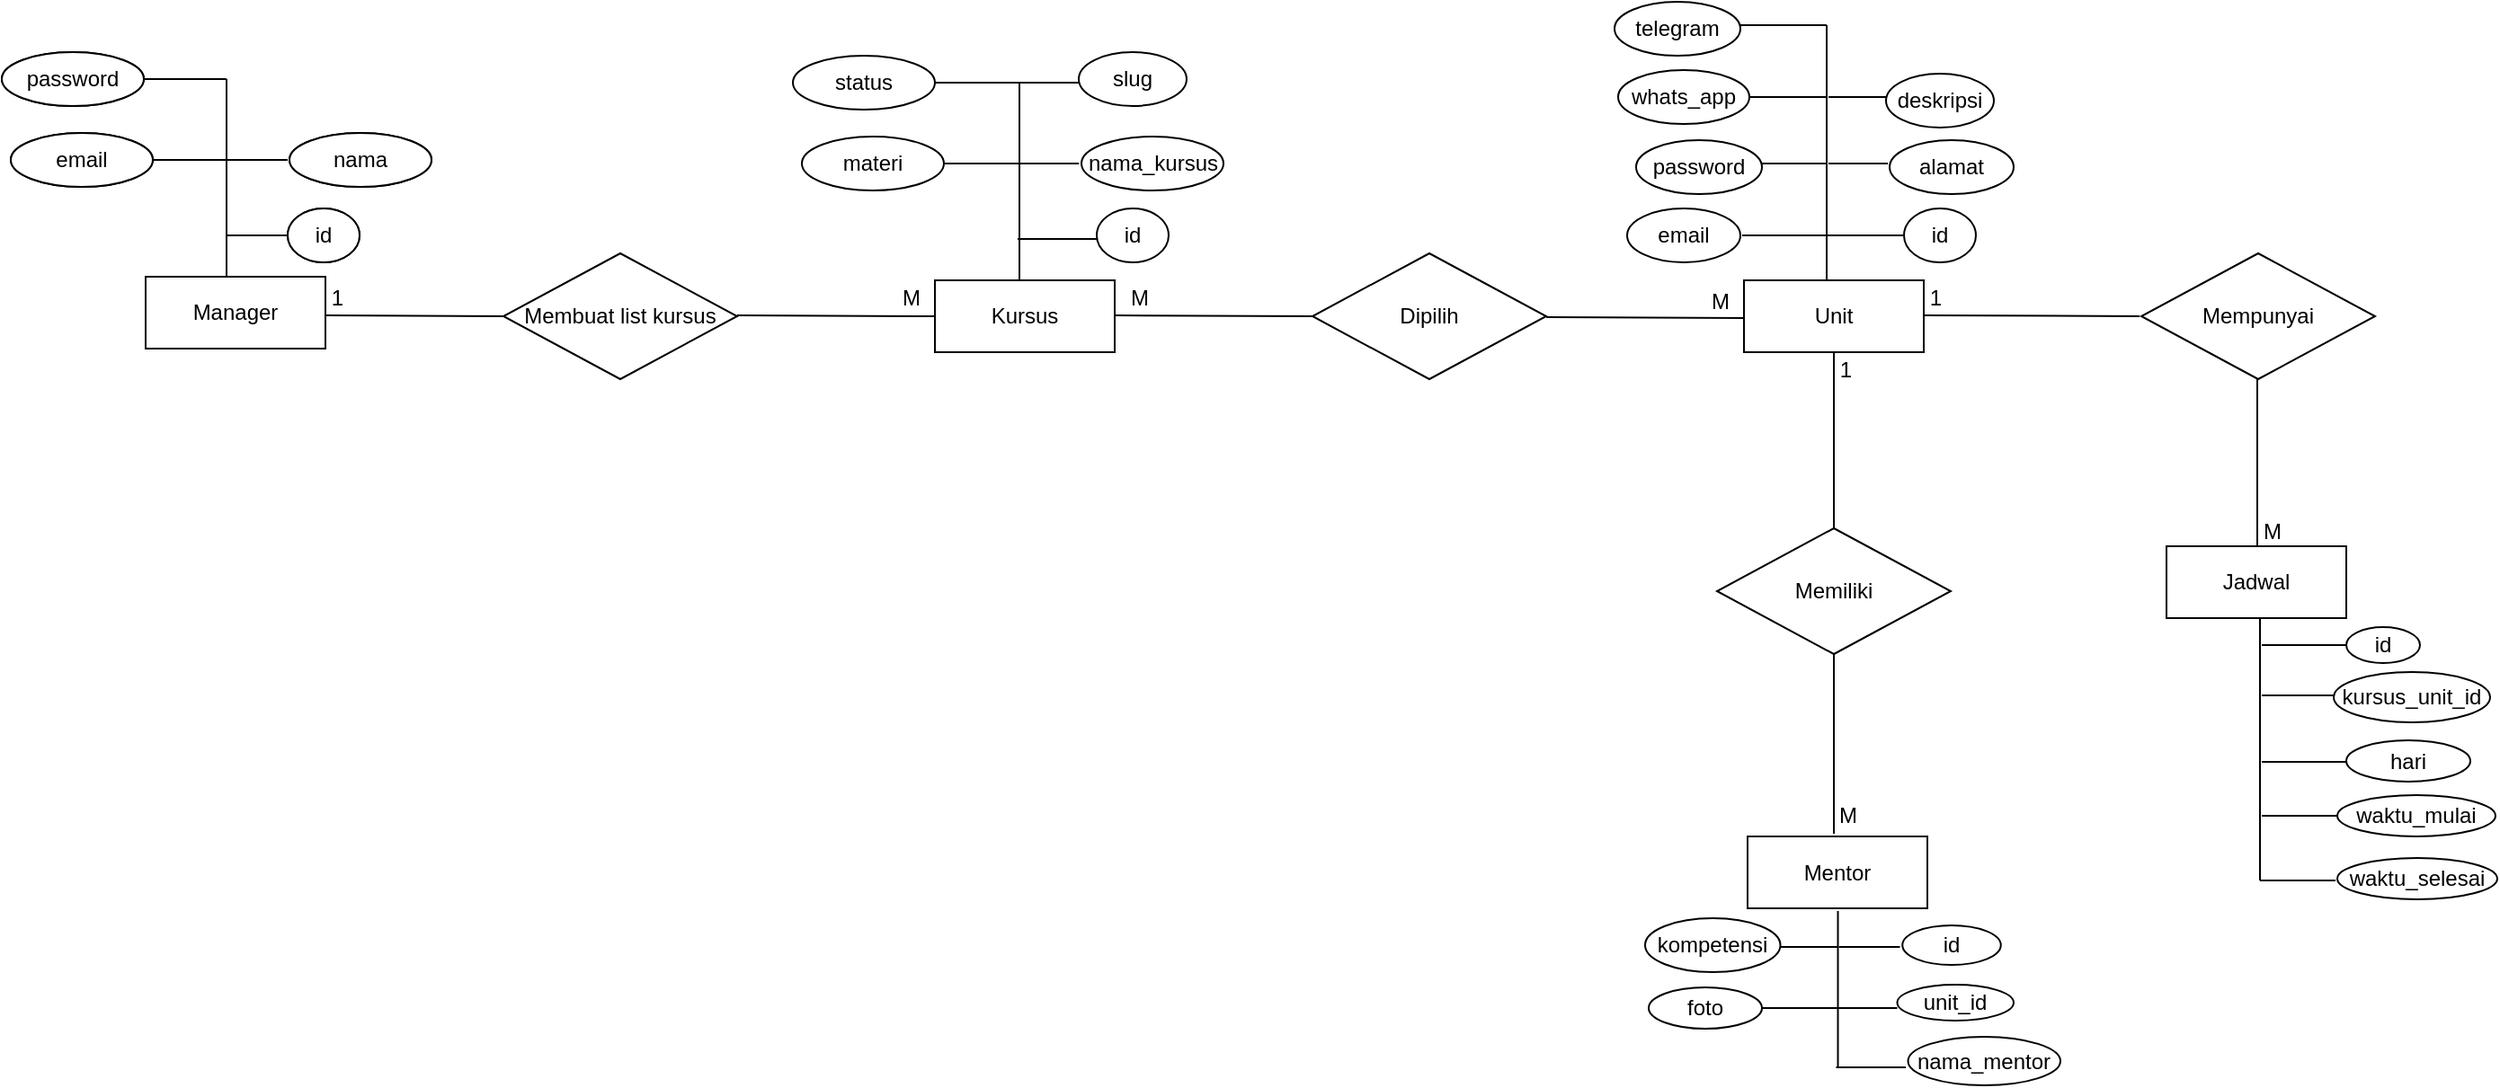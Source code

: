 <mxfile version="14.9.5" type="github">
  <diagram id="R2lEEEUBdFMjLlhIrx00" name="Page-1">
    <mxGraphModel dx="868" dy="460" grid="1" gridSize="10" guides="1" tooltips="1" connect="1" arrows="1" fold="1" page="1" pageScale="1" pageWidth="850" pageHeight="1100" math="0" shadow="0" extFonts="Permanent Marker^https://fonts.googleapis.com/css?family=Permanent+Marker">
      <root>
        <mxCell id="0" />
        <mxCell id="1" parent="0" />
        <mxCell id="ggTeY2CvKrcmnO82u_cy-2" value="Manager" style="whiteSpace=wrap;html=1;align=center;" vertex="1" parent="1">
          <mxGeometry x="151" y="190" width="100" height="40" as="geometry" />
        </mxCell>
        <mxCell id="ggTeY2CvKrcmnO82u_cy-7" value="" style="line;strokeWidth=1;direction=south;html=1;" vertex="1" parent="1">
          <mxGeometry x="191" y="80" width="10" height="110" as="geometry" />
        </mxCell>
        <mxCell id="ggTeY2CvKrcmnO82u_cy-8" value="" style="endArrow=none;html=1;rounded=0;" edge="1" parent="1">
          <mxGeometry relative="1" as="geometry">
            <mxPoint x="350" y="212" as="sourcePoint" />
            <mxPoint x="251" y="211.5" as="targetPoint" />
          </mxGeometry>
        </mxCell>
        <mxCell id="ggTeY2CvKrcmnO82u_cy-9" value="1" style="resizable=0;html=1;align=right;verticalAlign=bottom;" connectable="0" vertex="1" parent="ggTeY2CvKrcmnO82u_cy-8">
          <mxGeometry x="1" relative="1" as="geometry">
            <mxPoint x="10" y="-1" as="offset" />
          </mxGeometry>
        </mxCell>
        <mxCell id="ggTeY2CvKrcmnO82u_cy-10" value="" style="line;strokeWidth=1;rotatable=0;dashed=0;labelPosition=right;align=left;verticalAlign=middle;spacingTop=0;spacingLeft=6;points=[];portConstraint=eastwest;" vertex="1" parent="1">
          <mxGeometry x="196" y="162" width="44" height="10" as="geometry" />
        </mxCell>
        <mxCell id="ggTeY2CvKrcmnO82u_cy-12" value="" style="line;strokeWidth=1;rotatable=0;dashed=0;labelPosition=right;align=left;verticalAlign=middle;spacingTop=0;spacingLeft=6;points=[];portConstraint=eastwest;" vertex="1" parent="1">
          <mxGeometry x="150" y="120" width="55" height="10" as="geometry" />
        </mxCell>
        <mxCell id="ggTeY2CvKrcmnO82u_cy-13" value="" style="line;strokeWidth=1;rotatable=0;dashed=0;labelPosition=right;align=left;verticalAlign=middle;spacingTop=0;spacingLeft=6;points=[];portConstraint=eastwest;" vertex="1" parent="1">
          <mxGeometry x="196" y="120" width="34" height="10" as="geometry" />
        </mxCell>
        <mxCell id="ggTeY2CvKrcmnO82u_cy-14" value="" style="line;strokeWidth=1;rotatable=0;dashed=0;labelPosition=right;align=left;verticalAlign=middle;spacingTop=0;spacingLeft=6;points=[];portConstraint=eastwest;" vertex="1" parent="1">
          <mxGeometry x="150" y="75" width="46" height="10" as="geometry" />
        </mxCell>
        <mxCell id="ggTeY2CvKrcmnO82u_cy-15" value="password" style="ellipse;whiteSpace=wrap;html=1;align=center;strokeWidth=1;" vertex="1" parent="1">
          <mxGeometry x="71" y="65" width="79" height="30" as="geometry" />
        </mxCell>
        <mxCell id="ggTeY2CvKrcmnO82u_cy-16" value="id" style="ellipse;whiteSpace=wrap;html=1;align=center;strokeWidth=1;" vertex="1" parent="1">
          <mxGeometry x="230" y="152" width="40" height="30" as="geometry" />
        </mxCell>
        <mxCell id="ggTeY2CvKrcmnO82u_cy-18" value="nama" style="ellipse;whiteSpace=wrap;html=1;align=center;strokeWidth=1;" vertex="1" parent="1">
          <mxGeometry x="231" y="110" width="79" height="30" as="geometry" />
        </mxCell>
        <mxCell id="ggTeY2CvKrcmnO82u_cy-21" value="email" style="ellipse;whiteSpace=wrap;html=1;align=center;strokeWidth=1;" vertex="1" parent="1">
          <mxGeometry x="76" y="110" width="79" height="30" as="geometry" />
        </mxCell>
        <mxCell id="ggTeY2CvKrcmnO82u_cy-26" value="Membuat list kursus" style="shape=rhombus;perimeter=rhombusPerimeter;whiteSpace=wrap;html=1;align=center;strokeWidth=1;" vertex="1" parent="1">
          <mxGeometry x="350" y="177" width="130" height="70" as="geometry" />
        </mxCell>
        <mxCell id="ggTeY2CvKrcmnO82u_cy-29" value="" style="endArrow=none;html=1;rounded=0;" edge="1" parent="1">
          <mxGeometry relative="1" as="geometry">
            <mxPoint x="590" y="212" as="sourcePoint" />
            <mxPoint x="480" y="211.5" as="targetPoint" />
          </mxGeometry>
        </mxCell>
        <mxCell id="ggTeY2CvKrcmnO82u_cy-30" value="M" style="resizable=0;html=1;align=left;verticalAlign=bottom;" connectable="0" vertex="1" parent="ggTeY2CvKrcmnO82u_cy-29">
          <mxGeometry x="-1" relative="1" as="geometry">
            <mxPoint x="-20" y="-2" as="offset" />
          </mxGeometry>
        </mxCell>
        <mxCell id="ggTeY2CvKrcmnO82u_cy-32" value="Kursus" style="whiteSpace=wrap;html=1;align=center;" vertex="1" parent="1">
          <mxGeometry x="590" y="192" width="100" height="40" as="geometry" />
        </mxCell>
        <mxCell id="ggTeY2CvKrcmnO82u_cy-38" value="" style="line;strokeWidth=1;rotatable=0;dashed=0;labelPosition=right;align=left;verticalAlign=middle;spacingTop=0;spacingLeft=6;points=[];portConstraint=eastwest;" vertex="1" parent="1">
          <mxGeometry x="196" y="120" width="34" height="10" as="geometry" />
        </mxCell>
        <mxCell id="ggTeY2CvKrcmnO82u_cy-39" value="" style="line;strokeWidth=1;rotatable=0;dashed=0;labelPosition=right;align=left;verticalAlign=middle;spacingTop=0;spacingLeft=6;points=[];portConstraint=eastwest;" vertex="1" parent="1">
          <mxGeometry x="196" y="162" width="44" height="10" as="geometry" />
        </mxCell>
        <mxCell id="ggTeY2CvKrcmnO82u_cy-40" value="" style="line;strokeWidth=1;direction=south;html=1;" vertex="1" parent="1">
          <mxGeometry x="191" y="80" width="10" height="110" as="geometry" />
        </mxCell>
        <mxCell id="ggTeY2CvKrcmnO82u_cy-41" value="nama" style="ellipse;whiteSpace=wrap;html=1;align=center;strokeWidth=1;" vertex="1" parent="1">
          <mxGeometry x="231" y="110" width="79" height="30" as="geometry" />
        </mxCell>
        <mxCell id="ggTeY2CvKrcmnO82u_cy-42" value="id" style="ellipse;whiteSpace=wrap;html=1;align=center;strokeWidth=1;" vertex="1" parent="1">
          <mxGeometry x="230" y="152" width="40" height="30" as="geometry" />
        </mxCell>
        <mxCell id="ggTeY2CvKrcmnO82u_cy-43" value="" style="line;strokeWidth=1;rotatable=0;dashed=0;labelPosition=right;align=left;verticalAlign=middle;spacingTop=0;spacingLeft=6;points=[];portConstraint=eastwest;" vertex="1" parent="1">
          <mxGeometry x="150" y="75" width="46" height="10" as="geometry" />
        </mxCell>
        <mxCell id="ggTeY2CvKrcmnO82u_cy-44" value="" style="line;strokeWidth=1;rotatable=0;dashed=0;labelPosition=right;align=left;verticalAlign=middle;spacingTop=0;spacingLeft=6;points=[];portConstraint=eastwest;" vertex="1" parent="1">
          <mxGeometry x="150" y="120" width="55" height="10" as="geometry" />
        </mxCell>
        <mxCell id="ggTeY2CvKrcmnO82u_cy-45" value="email" style="ellipse;whiteSpace=wrap;html=1;align=center;strokeWidth=1;" vertex="1" parent="1">
          <mxGeometry x="76" y="110" width="79" height="30" as="geometry" />
        </mxCell>
        <mxCell id="ggTeY2CvKrcmnO82u_cy-46" value="password" style="ellipse;whiteSpace=wrap;html=1;align=center;strokeWidth=1;" vertex="1" parent="1">
          <mxGeometry x="71" y="65" width="79" height="30" as="geometry" />
        </mxCell>
        <mxCell id="ggTeY2CvKrcmnO82u_cy-47" value="" style="line;strokeWidth=1;rotatable=0;dashed=0;labelPosition=right;align=left;verticalAlign=middle;spacingTop=0;spacingLeft=6;points=[];portConstraint=eastwest;" vertex="1" parent="1">
          <mxGeometry x="636" y="122" width="34" height="10" as="geometry" />
        </mxCell>
        <mxCell id="ggTeY2CvKrcmnO82u_cy-48" value="" style="line;strokeWidth=1;rotatable=0;dashed=0;labelPosition=right;align=left;verticalAlign=middle;spacingTop=0;spacingLeft=6;points=[];portConstraint=eastwest;" vertex="1" parent="1">
          <mxGeometry x="636" y="164" width="44" height="10" as="geometry" />
        </mxCell>
        <mxCell id="ggTeY2CvKrcmnO82u_cy-49" value="" style="line;strokeWidth=1;direction=south;html=1;" vertex="1" parent="1">
          <mxGeometry x="632" y="82" width="10" height="110" as="geometry" />
        </mxCell>
        <mxCell id="ggTeY2CvKrcmnO82u_cy-50" value="nama_kursus" style="ellipse;whiteSpace=wrap;html=1;align=center;strokeWidth=1;" vertex="1" parent="1">
          <mxGeometry x="671.5" y="112" width="79" height="30" as="geometry" />
        </mxCell>
        <mxCell id="ggTeY2CvKrcmnO82u_cy-51" value="id" style="ellipse;whiteSpace=wrap;html=1;align=center;strokeWidth=1;" vertex="1" parent="1">
          <mxGeometry x="680" y="152" width="40" height="30" as="geometry" />
        </mxCell>
        <mxCell id="ggTeY2CvKrcmnO82u_cy-52" value="" style="line;strokeWidth=1;rotatable=0;dashed=0;labelPosition=right;align=left;verticalAlign=middle;spacingTop=0;spacingLeft=6;points=[];portConstraint=eastwest;" vertex="1" parent="1">
          <mxGeometry x="590" y="77" width="46" height="10" as="geometry" />
        </mxCell>
        <mxCell id="ggTeY2CvKrcmnO82u_cy-53" value="" style="line;strokeWidth=1;rotatable=0;dashed=0;labelPosition=right;align=left;verticalAlign=middle;spacingTop=0;spacingLeft=6;points=[];portConstraint=eastwest;" vertex="1" parent="1">
          <mxGeometry x="590" y="122" width="55" height="10" as="geometry" />
        </mxCell>
        <mxCell id="ggTeY2CvKrcmnO82u_cy-54" value="materi" style="ellipse;whiteSpace=wrap;html=1;align=center;strokeWidth=1;" vertex="1" parent="1">
          <mxGeometry x="516" y="112" width="79" height="30" as="geometry" />
        </mxCell>
        <mxCell id="ggTeY2CvKrcmnO82u_cy-55" value="status" style="ellipse;whiteSpace=wrap;html=1;align=center;strokeWidth=1;" vertex="1" parent="1">
          <mxGeometry x="511" y="67" width="79" height="30" as="geometry" />
        </mxCell>
        <mxCell id="ggTeY2CvKrcmnO82u_cy-56" value="" style="line;strokeWidth=1;rotatable=0;dashed=0;labelPosition=right;align=left;verticalAlign=middle;spacingTop=0;spacingLeft=6;points=[];portConstraint=eastwest;" vertex="1" parent="1">
          <mxGeometry x="636" y="77" width="34" height="10" as="geometry" />
        </mxCell>
        <mxCell id="ggTeY2CvKrcmnO82u_cy-57" value="slug" style="ellipse;whiteSpace=wrap;html=1;align=center;strokeWidth=1;" vertex="1" parent="1">
          <mxGeometry x="670" y="65" width="60" height="30" as="geometry" />
        </mxCell>
        <mxCell id="ggTeY2CvKrcmnO82u_cy-61" value="" style="endArrow=none;html=1;rounded=0;" edge="1" parent="1">
          <mxGeometry relative="1" as="geometry">
            <mxPoint x="690" y="211.5" as="sourcePoint" />
            <mxPoint x="800" y="212" as="targetPoint" />
          </mxGeometry>
        </mxCell>
        <mxCell id="ggTeY2CvKrcmnO82u_cy-62" value="M" style="resizable=0;html=1;align=left;verticalAlign=bottom;" connectable="0" vertex="1" parent="ggTeY2CvKrcmnO82u_cy-61">
          <mxGeometry x="-1" relative="1" as="geometry">
            <mxPoint x="7" y="-1" as="offset" />
          </mxGeometry>
        </mxCell>
        <mxCell id="ggTeY2CvKrcmnO82u_cy-63" value="Dipilih" style="shape=rhombus;perimeter=rhombusPerimeter;whiteSpace=wrap;html=1;align=center;strokeWidth=1;" vertex="1" parent="1">
          <mxGeometry x="800" y="177" width="130" height="70" as="geometry" />
        </mxCell>
        <mxCell id="ggTeY2CvKrcmnO82u_cy-64" value="" style="endArrow=none;html=1;rounded=0;" edge="1" parent="1">
          <mxGeometry relative="1" as="geometry">
            <mxPoint x="1040" y="213" as="sourcePoint" />
            <mxPoint x="930" y="212.5" as="targetPoint" />
          </mxGeometry>
        </mxCell>
        <mxCell id="ggTeY2CvKrcmnO82u_cy-65" value="M" style="resizable=0;html=1;align=left;verticalAlign=bottom;" connectable="0" vertex="1" parent="ggTeY2CvKrcmnO82u_cy-64">
          <mxGeometry x="-1" relative="1" as="geometry">
            <mxPoint x="-20" y="-1" as="offset" />
          </mxGeometry>
        </mxCell>
        <mxCell id="ggTeY2CvKrcmnO82u_cy-66" value="Unit" style="whiteSpace=wrap;html=1;align=center;" vertex="1" parent="1">
          <mxGeometry x="1040" y="192" width="100" height="40" as="geometry" />
        </mxCell>
        <mxCell id="ggTeY2CvKrcmnO82u_cy-67" value="" style="line;strokeWidth=1;rotatable=0;dashed=0;labelPosition=right;align=left;verticalAlign=middle;spacingTop=0;spacingLeft=6;points=[];portConstraint=eastwest;" vertex="1" parent="1">
          <mxGeometry x="1087" y="122" width="33" height="10" as="geometry" />
        </mxCell>
        <mxCell id="ggTeY2CvKrcmnO82u_cy-68" value="" style="line;strokeWidth=1;rotatable=0;dashed=0;labelPosition=right;align=left;verticalAlign=middle;spacingTop=0;spacingLeft=6;points=[];portConstraint=eastwest;" vertex="1" parent="1">
          <mxGeometry x="1085" y="162" width="44" height="10" as="geometry" />
        </mxCell>
        <mxCell id="ggTeY2CvKrcmnO82u_cy-69" value="id" style="ellipse;whiteSpace=wrap;html=1;align=center;strokeWidth=1;" vertex="1" parent="1">
          <mxGeometry x="1129" y="152" width="40" height="30" as="geometry" />
        </mxCell>
        <mxCell id="ggTeY2CvKrcmnO82u_cy-70" value="" style="line;strokeWidth=1;rotatable=0;dashed=0;labelPosition=right;align=left;verticalAlign=middle;spacingTop=0;spacingLeft=6;points=[];portConstraint=eastwest;" vertex="1" parent="1">
          <mxGeometry x="1030" y="45" width="56" height="10" as="geometry" />
        </mxCell>
        <mxCell id="ggTeY2CvKrcmnO82u_cy-71" value="" style="line;strokeWidth=1;rotatable=0;dashed=0;labelPosition=right;align=left;verticalAlign=middle;spacingTop=0;spacingLeft=6;points=[];portConstraint=eastwest;" vertex="1" parent="1">
          <mxGeometry x="1040" y="85" width="46" height="10" as="geometry" />
        </mxCell>
        <mxCell id="ggTeY2CvKrcmnO82u_cy-72" value="whats_app" style="ellipse;whiteSpace=wrap;html=1;align=center;strokeWidth=1;" vertex="1" parent="1">
          <mxGeometry x="970" y="75" width="73" height="30" as="geometry" />
        </mxCell>
        <mxCell id="ggTeY2CvKrcmnO82u_cy-73" value="telegram" style="ellipse;whiteSpace=wrap;html=1;align=center;strokeWidth=1;" vertex="1" parent="1">
          <mxGeometry x="968" y="37" width="70" height="30" as="geometry" />
        </mxCell>
        <mxCell id="ggTeY2CvKrcmnO82u_cy-74" value="" style="line;strokeWidth=1;rotatable=0;dashed=0;labelPosition=right;align=left;verticalAlign=middle;spacingTop=0;spacingLeft=6;points=[];portConstraint=eastwest;" vertex="1" parent="1">
          <mxGeometry x="1087" y="85" width="34" height="10" as="geometry" />
        </mxCell>
        <mxCell id="ggTeY2CvKrcmnO82u_cy-75" value="" style="line;strokeWidth=1;direction=south;html=1;" vertex="1" parent="1">
          <mxGeometry x="1081" y="50" width="10" height="142" as="geometry" />
        </mxCell>
        <mxCell id="ggTeY2CvKrcmnO82u_cy-76" value="deskripsi" style="ellipse;whiteSpace=wrap;html=1;align=center;strokeWidth=1;" vertex="1" parent="1">
          <mxGeometry x="1119" y="77" width="60" height="30" as="geometry" />
        </mxCell>
        <mxCell id="ggTeY2CvKrcmnO82u_cy-77" value="alamat" style="ellipse;whiteSpace=wrap;html=1;align=center;strokeWidth=1;" vertex="1" parent="1">
          <mxGeometry x="1121" y="114" width="69" height="30" as="geometry" />
        </mxCell>
        <mxCell id="ggTeY2CvKrcmnO82u_cy-79" value="password" style="ellipse;whiteSpace=wrap;html=1;align=center;strokeWidth=1;" vertex="1" parent="1">
          <mxGeometry x="980" y="114" width="70" height="30" as="geometry" />
        </mxCell>
        <mxCell id="ggTeY2CvKrcmnO82u_cy-80" value="email" style="ellipse;whiteSpace=wrap;html=1;align=center;strokeWidth=1;" vertex="1" parent="1">
          <mxGeometry x="975" y="152" width="63" height="30" as="geometry" />
        </mxCell>
        <mxCell id="ggTeY2CvKrcmnO82u_cy-81" value="" style="line;strokeWidth=1;rotatable=0;dashed=0;labelPosition=right;align=left;verticalAlign=middle;spacingTop=0;spacingLeft=6;points=[];portConstraint=eastwest;" vertex="1" parent="1">
          <mxGeometry x="1039" y="162" width="46" height="10" as="geometry" />
        </mxCell>
        <mxCell id="ggTeY2CvKrcmnO82u_cy-82" value="" style="line;strokeWidth=1;rotatable=0;dashed=0;labelPosition=right;align=left;verticalAlign=middle;spacingTop=0;spacingLeft=6;points=[];portConstraint=eastwest;" vertex="1" parent="1">
          <mxGeometry x="1050" y="122" width="36" height="10" as="geometry" />
        </mxCell>
        <mxCell id="ggTeY2CvKrcmnO82u_cy-84" value="" style="endArrow=none;html=1;rounded=0;" edge="1" parent="1">
          <mxGeometry relative="1" as="geometry">
            <mxPoint x="1260" y="212" as="sourcePoint" />
            <mxPoint x="1140" y="211.5" as="targetPoint" />
          </mxGeometry>
        </mxCell>
        <mxCell id="ggTeY2CvKrcmnO82u_cy-85" value="1" style="resizable=0;html=1;align=right;verticalAlign=bottom;" connectable="0" vertex="1" parent="ggTeY2CvKrcmnO82u_cy-84">
          <mxGeometry x="1" relative="1" as="geometry">
            <mxPoint x="10" y="-1" as="offset" />
          </mxGeometry>
        </mxCell>
        <mxCell id="ggTeY2CvKrcmnO82u_cy-86" value="Mempunyai" style="shape=rhombus;perimeter=rhombusPerimeter;whiteSpace=wrap;html=1;align=center;strokeWidth=1;" vertex="1" parent="1">
          <mxGeometry x="1261" y="177" width="130" height="70" as="geometry" />
        </mxCell>
        <mxCell id="ggTeY2CvKrcmnO82u_cy-88" value="" style="endArrow=none;html=1;rounded=0;" edge="1" parent="1">
          <mxGeometry relative="1" as="geometry">
            <mxPoint x="1325.5" y="347" as="sourcePoint" />
            <mxPoint x="1325.5" y="247" as="targetPoint" />
          </mxGeometry>
        </mxCell>
        <mxCell id="ggTeY2CvKrcmnO82u_cy-89" value="M" style="resizable=0;html=1;align=left;verticalAlign=bottom;" connectable="0" vertex="1" parent="ggTeY2CvKrcmnO82u_cy-88">
          <mxGeometry x="-1" relative="1" as="geometry">
            <mxPoint x="1" y="-7" as="offset" />
          </mxGeometry>
        </mxCell>
        <mxCell id="ggTeY2CvKrcmnO82u_cy-90" value="Jadwal" style="whiteSpace=wrap;html=1;align=center;" vertex="1" parent="1">
          <mxGeometry x="1275" y="340" width="100" height="40" as="geometry" />
        </mxCell>
        <mxCell id="ggTeY2CvKrcmnO82u_cy-106" value="" style="edgeStyle=orthogonalEdgeStyle;rounded=0;orthogonalLoop=1;jettySize=auto;html=1;" edge="1" parent="1" source="ggTeY2CvKrcmnO82u_cy-91" target="ggTeY2CvKrcmnO82u_cy-101">
          <mxGeometry relative="1" as="geometry" />
        </mxCell>
        <mxCell id="ggTeY2CvKrcmnO82u_cy-91" value="" style="line;strokeWidth=1;rotatable=0;dashed=0;labelPosition=right;align=left;verticalAlign=middle;spacingTop=0;spacingLeft=6;points=[];portConstraint=eastwest;" vertex="1" parent="1">
          <mxGeometry x="1328" y="455" width="33" height="10" as="geometry" />
        </mxCell>
        <mxCell id="ggTeY2CvKrcmnO82u_cy-92" value="" style="line;strokeWidth=1;rotatable=0;dashed=0;labelPosition=right;align=left;verticalAlign=middle;spacingTop=0;spacingLeft=6;points=[];portConstraint=eastwest;" vertex="1" parent="1">
          <mxGeometry x="1328" y="390" width="52" height="10" as="geometry" />
        </mxCell>
        <mxCell id="ggTeY2CvKrcmnO82u_cy-93" value="id" style="ellipse;whiteSpace=wrap;html=1;align=center;strokeWidth=1;" vertex="1" parent="1">
          <mxGeometry x="1375" y="385" width="41" height="20" as="geometry" />
        </mxCell>
        <mxCell id="ggTeY2CvKrcmnO82u_cy-98" value="" style="line;strokeWidth=1;rotatable=0;dashed=0;labelPosition=right;align=left;verticalAlign=middle;spacingTop=0;spacingLeft=6;points=[];portConstraint=eastwest;" vertex="1" parent="1">
          <mxGeometry x="1328" y="418" width="42" height="10" as="geometry" />
        </mxCell>
        <mxCell id="ggTeY2CvKrcmnO82u_cy-99" value="" style="line;strokeWidth=1;direction=south;html=1;" vertex="1" parent="1">
          <mxGeometry x="1322" y="380" width="10" height="146" as="geometry" />
        </mxCell>
        <mxCell id="ggTeY2CvKrcmnO82u_cy-100" value="kursus_unit_id" style="ellipse;whiteSpace=wrap;html=1;align=center;strokeWidth=1;" vertex="1" parent="1">
          <mxGeometry x="1368" y="410" width="87" height="28" as="geometry" />
        </mxCell>
        <mxCell id="ggTeY2CvKrcmnO82u_cy-101" value="hari" style="ellipse;whiteSpace=wrap;html=1;align=center;strokeWidth=1;" vertex="1" parent="1">
          <mxGeometry x="1375" y="448" width="69" height="23" as="geometry" />
        </mxCell>
        <mxCell id="ggTeY2CvKrcmnO82u_cy-107" value="" style="line;strokeWidth=1;rotatable=0;dashed=0;labelPosition=right;align=left;verticalAlign=middle;spacingTop=0;spacingLeft=6;points=[];portConstraint=eastwest;" vertex="1" parent="1">
          <mxGeometry x="1328" y="485" width="42" height="10" as="geometry" />
        </mxCell>
        <mxCell id="ggTeY2CvKrcmnO82u_cy-108" value="waktu_mulai" style="ellipse;whiteSpace=wrap;html=1;align=center;strokeWidth=1;" vertex="1" parent="1">
          <mxGeometry x="1370" y="478.5" width="88" height="23" as="geometry" />
        </mxCell>
        <mxCell id="ggTeY2CvKrcmnO82u_cy-109" value="" style="line;strokeWidth=1;rotatable=0;dashed=0;labelPosition=right;align=left;verticalAlign=middle;spacingTop=0;spacingLeft=6;points=[];portConstraint=eastwest;" vertex="1" parent="1">
          <mxGeometry x="1327" y="521" width="42" height="10" as="geometry" />
        </mxCell>
        <mxCell id="ggTeY2CvKrcmnO82u_cy-110" value="waktu_selesai" style="ellipse;whiteSpace=wrap;html=1;align=center;strokeWidth=1;" vertex="1" parent="1">
          <mxGeometry x="1370" y="513.5" width="89" height="23" as="geometry" />
        </mxCell>
        <mxCell id="ggTeY2CvKrcmnO82u_cy-113" value="" style="endArrow=none;html=1;rounded=0;entryX=0.5;entryY=1;entryDx=0;entryDy=0;" edge="1" parent="1" target="ggTeY2CvKrcmnO82u_cy-66">
          <mxGeometry relative="1" as="geometry">
            <mxPoint x="1090" y="330" as="sourcePoint" />
            <mxPoint x="1087" y="280" as="targetPoint" />
          </mxGeometry>
        </mxCell>
        <mxCell id="ggTeY2CvKrcmnO82u_cy-114" value="1" style="resizable=0;html=1;align=right;verticalAlign=bottom;" connectable="0" vertex="1" parent="ggTeY2CvKrcmnO82u_cy-113">
          <mxGeometry x="1" relative="1" as="geometry">
            <mxPoint x="10" y="18" as="offset" />
          </mxGeometry>
        </mxCell>
        <mxCell id="ggTeY2CvKrcmnO82u_cy-115" value="Memiliki" style="shape=rhombus;perimeter=rhombusPerimeter;whiteSpace=wrap;html=1;align=center;strokeWidth=1;" vertex="1" parent="1">
          <mxGeometry x="1025" y="330" width="130" height="70" as="geometry" />
        </mxCell>
        <mxCell id="ggTeY2CvKrcmnO82u_cy-116" value="" style="endArrow=none;html=1;rounded=0;" edge="1" parent="1">
          <mxGeometry relative="1" as="geometry">
            <mxPoint x="1090" y="500" as="sourcePoint" />
            <mxPoint x="1090" y="400" as="targetPoint" />
          </mxGeometry>
        </mxCell>
        <mxCell id="ggTeY2CvKrcmnO82u_cy-117" value="M" style="resizable=0;html=1;align=left;verticalAlign=bottom;" connectable="0" vertex="1" parent="ggTeY2CvKrcmnO82u_cy-116">
          <mxGeometry x="-1" relative="1" as="geometry">
            <mxPoint x="1" y="-2" as="offset" />
          </mxGeometry>
        </mxCell>
        <mxCell id="ggTeY2CvKrcmnO82u_cy-118" value="Mentor" style="whiteSpace=wrap;html=1;align=center;" vertex="1" parent="1">
          <mxGeometry x="1042" y="501.5" width="100" height="40" as="geometry" />
        </mxCell>
        <mxCell id="ggTeY2CvKrcmnO82u_cy-119" value="" style="line;strokeWidth=1;rotatable=0;dashed=0;labelPosition=right;align=left;verticalAlign=middle;spacingTop=0;spacingLeft=6;points=[];portConstraint=eastwest;" vertex="1" parent="1">
          <mxGeometry x="1091.25" y="592" width="34" height="10" as="geometry" />
        </mxCell>
        <mxCell id="ggTeY2CvKrcmnO82u_cy-120" value="" style="line;strokeWidth=1;rotatable=0;dashed=0;labelPosition=right;align=left;verticalAlign=middle;spacingTop=0;spacingLeft=6;points=[];portConstraint=eastwest;" vertex="1" parent="1">
          <mxGeometry x="1091.25" y="625" width="38.75" height="10" as="geometry" />
        </mxCell>
        <mxCell id="ggTeY2CvKrcmnO82u_cy-121" value="" style="line;strokeWidth=1;direction=south;html=1;" vertex="1" parent="1">
          <mxGeometry x="1087.25" y="543" width="10" height="87" as="geometry" />
        </mxCell>
        <mxCell id="ggTeY2CvKrcmnO82u_cy-122" value="" style="line;strokeWidth=1;rotatable=0;dashed=0;labelPosition=right;align=left;verticalAlign=middle;spacingTop=0;spacingLeft=6;points=[];portConstraint=eastwest;" vertex="1" parent="1">
          <mxGeometry x="1060" y="558" width="32.25" height="10" as="geometry" />
        </mxCell>
        <mxCell id="ggTeY2CvKrcmnO82u_cy-123" value="" style="line;strokeWidth=1;rotatable=0;dashed=0;labelPosition=right;align=left;verticalAlign=middle;spacingTop=0;spacingLeft=6;points=[];portConstraint=eastwest;" vertex="1" parent="1">
          <mxGeometry x="1050" y="592" width="44" height="10" as="geometry" />
        </mxCell>
        <mxCell id="ggTeY2CvKrcmnO82u_cy-124" value="foto" style="ellipse;whiteSpace=wrap;html=1;align=center;strokeWidth=1;" vertex="1" parent="1">
          <mxGeometry x="987" y="585.5" width="63" height="23" as="geometry" />
        </mxCell>
        <mxCell id="ggTeY2CvKrcmnO82u_cy-125" value="kompetensi" style="ellipse;whiteSpace=wrap;html=1;align=center;strokeWidth=1;" vertex="1" parent="1">
          <mxGeometry x="985" y="547" width="75.25" height="30" as="geometry" />
        </mxCell>
        <mxCell id="ggTeY2CvKrcmnO82u_cy-126" value="" style="line;strokeWidth=1;rotatable=0;dashed=0;labelPosition=right;align=left;verticalAlign=middle;spacingTop=0;spacingLeft=6;points=[];portConstraint=eastwest;" vertex="1" parent="1">
          <mxGeometry x="1092.75" y="558" width="34" height="10" as="geometry" />
        </mxCell>
        <mxCell id="ggTeY2CvKrcmnO82u_cy-127" value="id" style="ellipse;whiteSpace=wrap;html=1;align=center;strokeWidth=1;" vertex="1" parent="1">
          <mxGeometry x="1128.13" y="551" width="54.75" height="22" as="geometry" />
        </mxCell>
        <mxCell id="ggTeY2CvKrcmnO82u_cy-128" value="unit_id" style="ellipse;whiteSpace=wrap;html=1;align=center;strokeWidth=1;" vertex="1" parent="1">
          <mxGeometry x="1125.25" y="584" width="64.75" height="20" as="geometry" />
        </mxCell>
        <mxCell id="ggTeY2CvKrcmnO82u_cy-129" value="nama_mentor" style="ellipse;whiteSpace=wrap;html=1;align=center;strokeWidth=1;" vertex="1" parent="1">
          <mxGeometry x="1131.25" y="613" width="84.75" height="27" as="geometry" />
        </mxCell>
      </root>
    </mxGraphModel>
  </diagram>
</mxfile>
